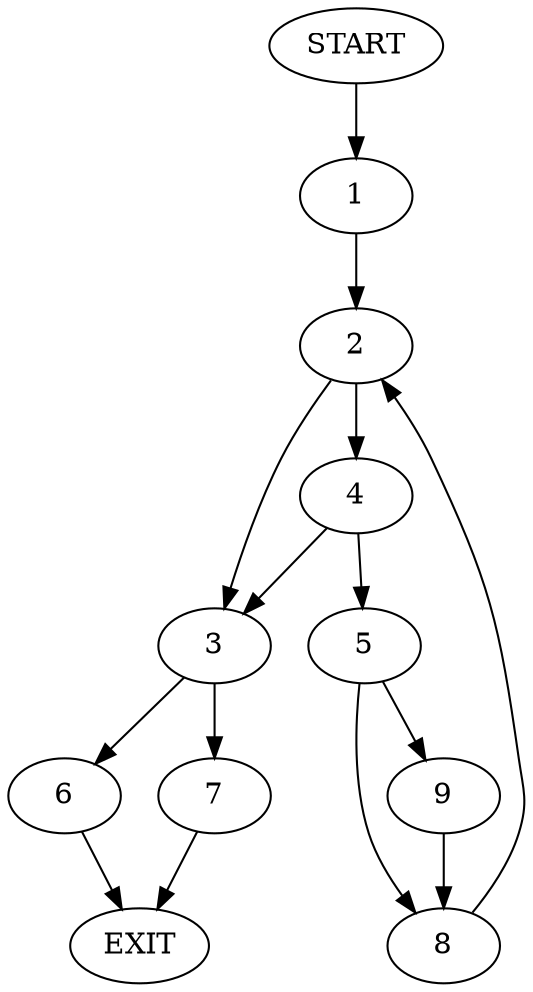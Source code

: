 digraph {
0 [label="START"]
10 [label="EXIT"]
0 -> 1
1 -> 2
2 -> 3
2 -> 4
4 -> 3
4 -> 5
3 -> 6
3 -> 7
5 -> 8
5 -> 9
9 -> 8
8 -> 2
6 -> 10
7 -> 10
}

